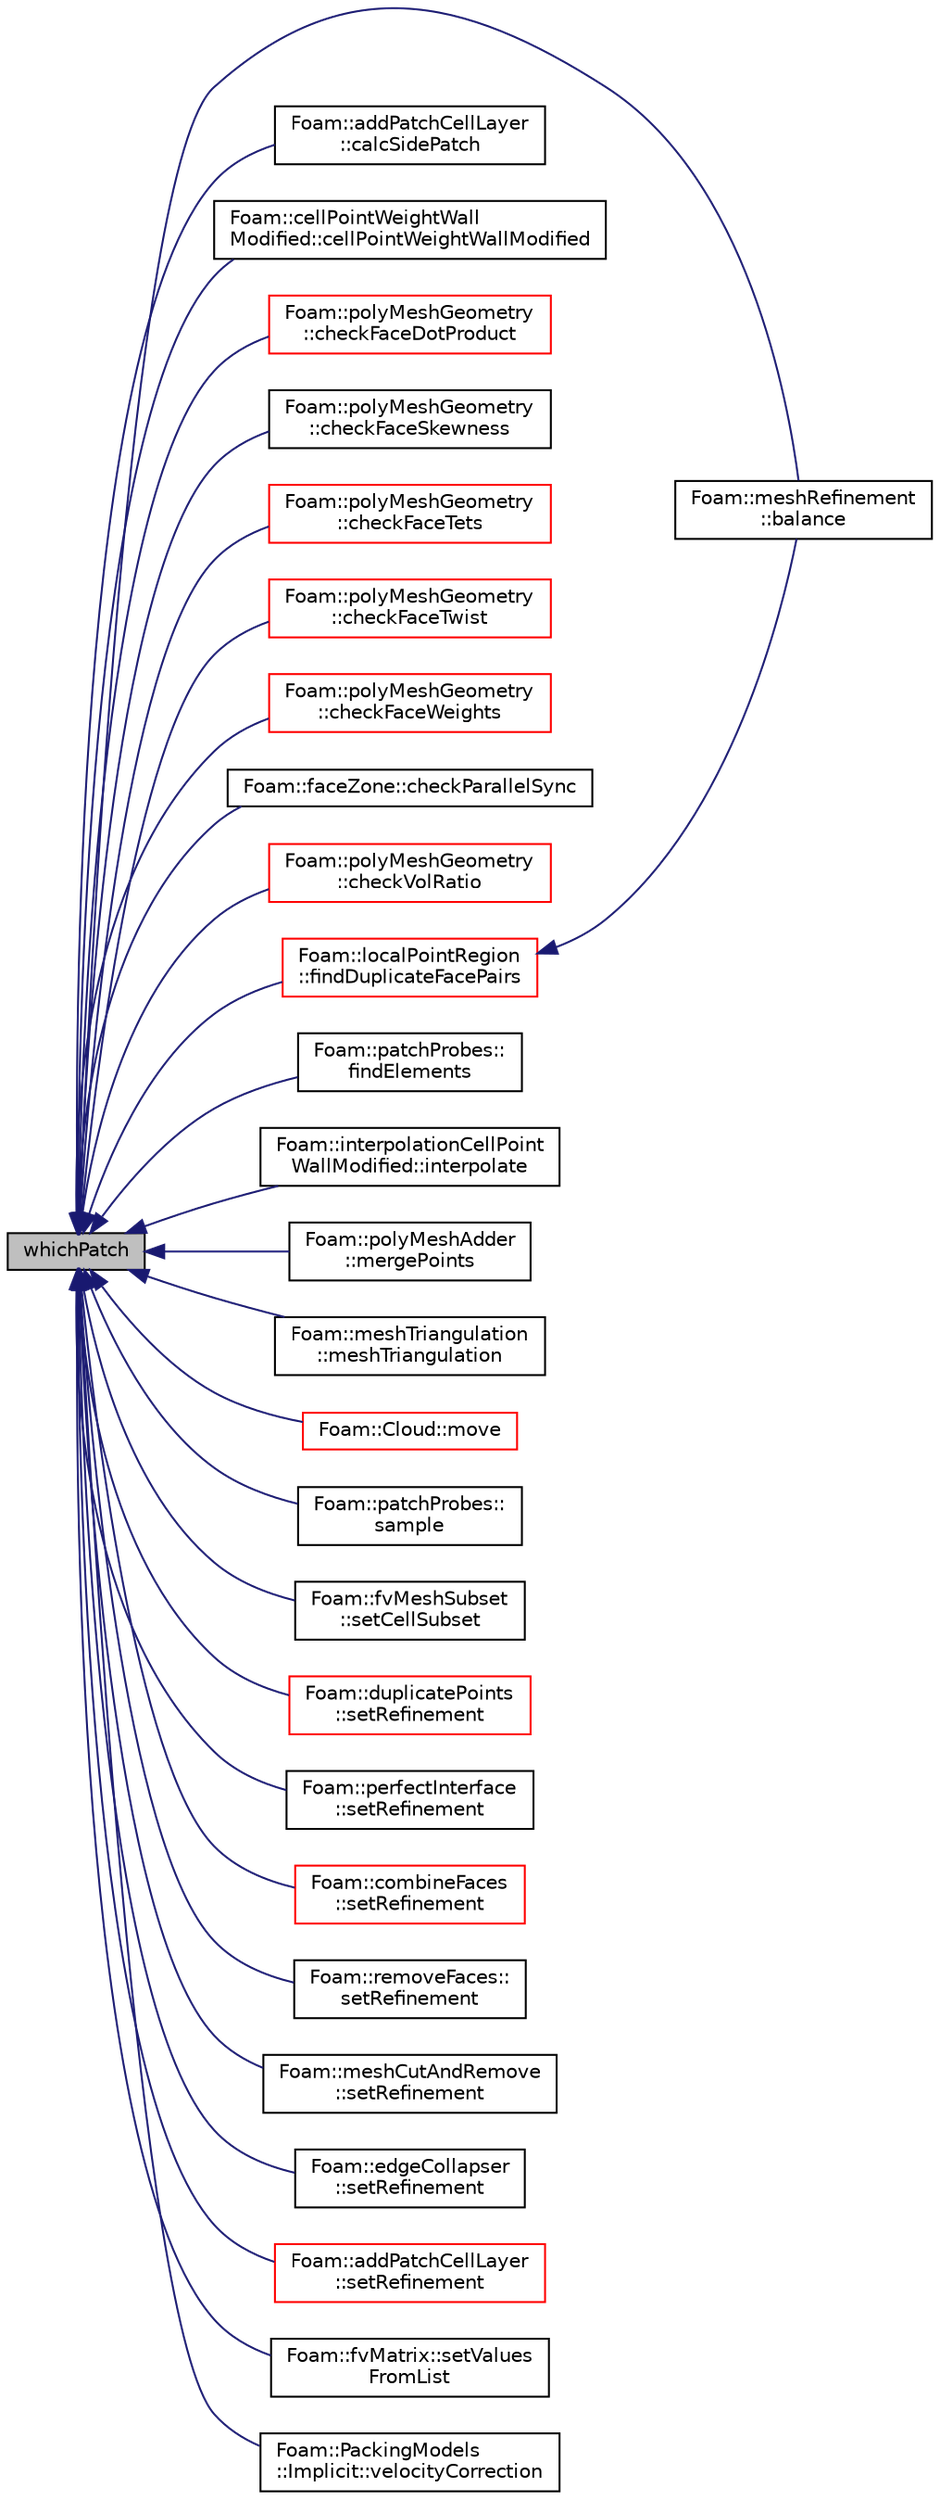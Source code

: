 digraph "whichPatch"
{
  bgcolor="transparent";
  edge [fontname="Helvetica",fontsize="10",labelfontname="Helvetica",labelfontsize="10"];
  node [fontname="Helvetica",fontsize="10",shape=record];
  rankdir="LR";
  Node1 [label="whichPatch",height=0.2,width=0.4,color="black", fillcolor="grey75", style="filled", fontcolor="black"];
  Node1 -> Node2 [dir="back",color="midnightblue",fontsize="10",style="solid",fontname="Helvetica"];
  Node2 [label="Foam::meshRefinement\l::balance",height=0.2,width=0.4,color="black",URL="$a01460.html#a64feb4b7a4116efb2111d5adf88b50a3",tooltip="Redecompose according to cell count. "];
  Node1 -> Node3 [dir="back",color="midnightblue",fontsize="10",style="solid",fontname="Helvetica"];
  Node3 [label="Foam::addPatchCellLayer\l::calcSidePatch",height=0.2,width=0.4,color="black",URL="$a00024.html#a25346f181e6f56df9a1839ff94eea581",tooltip="Boundary edges get extruded into boundary faces. Determine patch. "];
  Node1 -> Node4 [dir="back",color="midnightblue",fontsize="10",style="solid",fontname="Helvetica"];
  Node4 [label="Foam::cellPointWeightWall\lModified::cellPointWeightWallModified",height=0.2,width=0.4,color="black",URL="$a00221.html#ae27449acb90e35d7c47b4ed9ce220274",tooltip="Construct from components. "];
  Node1 -> Node5 [dir="back",color="midnightblue",fontsize="10",style="solid",fontname="Helvetica"];
  Node5 [label="Foam::polyMeshGeometry\l::checkFaceDotProduct",height=0.2,width=0.4,color="red",URL="$a01909.html#a5014e575335db939bc66eb2fe32ac48f",tooltip="See primitiveMesh. "];
  Node1 -> Node6 [dir="back",color="midnightblue",fontsize="10",style="solid",fontname="Helvetica"];
  Node6 [label="Foam::polyMeshGeometry\l::checkFaceSkewness",height=0.2,width=0.4,color="black",URL="$a01909.html#a2df259c9e50de61beac65c3757c224eb",tooltip="See primitiveMesh. "];
  Node1 -> Node7 [dir="back",color="midnightblue",fontsize="10",style="solid",fontname="Helvetica"];
  Node7 [label="Foam::polyMeshGeometry\l::checkFaceTets",height=0.2,width=0.4,color="red",URL="$a01909.html#ac78de3d27453106d3cf818bda3fd90f4",tooltip="See primitiveMesh. "];
  Node1 -> Node8 [dir="back",color="midnightblue",fontsize="10",style="solid",fontname="Helvetica"];
  Node8 [label="Foam::polyMeshGeometry\l::checkFaceTwist",height=0.2,width=0.4,color="red",URL="$a01909.html#a1d15f5f7fdae54e4c34b03a0462cd535",tooltip="Triangle (from face-centre decomposition) normal v.s. "];
  Node1 -> Node9 [dir="back",color="midnightblue",fontsize="10",style="solid",fontname="Helvetica"];
  Node9 [label="Foam::polyMeshGeometry\l::checkFaceWeights",height=0.2,width=0.4,color="red",URL="$a01909.html#a6dbbfaac834107f888c95c13272d8d8a",tooltip="Interpolation weights (0.5 for regular mesh) "];
  Node1 -> Node10 [dir="back",color="midnightblue",fontsize="10",style="solid",fontname="Helvetica"];
  Node10 [label="Foam::faceZone::checkParallelSync",height=0.2,width=0.4,color="black",URL="$a00735.html#a490c98638239707d88ebb005c84997cf",tooltip="Check whether all procs have faces synchronised. Return. "];
  Node1 -> Node11 [dir="back",color="midnightblue",fontsize="10",style="solid",fontname="Helvetica"];
  Node11 [label="Foam::polyMeshGeometry\l::checkVolRatio",height=0.2,width=0.4,color="red",URL="$a01909.html#aa63d73334ea3f55a0fd59896924c6eb5",tooltip="Cell volume ratio of neighbouring cells (1 for regular mesh) "];
  Node1 -> Node12 [dir="back",color="midnightblue",fontsize="10",style="solid",fontname="Helvetica"];
  Node12 [label="Foam::localPointRegion\l::findDuplicateFacePairs",height=0.2,width=0.4,color="red",URL="$a01369.html#ada4b8f94bf6f76d8d4342d0d169ce358",tooltip="Helper routine to find all baffles (two boundary faces. "];
  Node12 -> Node2 [dir="back",color="midnightblue",fontsize="10",style="solid",fontname="Helvetica"];
  Node1 -> Node13 [dir="back",color="midnightblue",fontsize="10",style="solid",fontname="Helvetica"];
  Node13 [label="Foam::patchProbes::\lfindElements",height=0.2,width=0.4,color="black",URL="$a01800.html#a852f621399b6ee1f3467e69a1d5fe8b4",tooltip="Find elements containing patchProbes. "];
  Node1 -> Node14 [dir="back",color="midnightblue",fontsize="10",style="solid",fontname="Helvetica"];
  Node14 [label="Foam::interpolationCellPoint\lWallModified::interpolate",height=0.2,width=0.4,color="black",URL="$a01148.html#a4a56ec9409ef523b3d284d4a8b1866c4",tooltip="Interpolate field to the given point in the tetrahedron. "];
  Node1 -> Node15 [dir="back",color="midnightblue",fontsize="10",style="solid",fontname="Helvetica"];
  Node15 [label="Foam::polyMeshAdder\l::mergePoints",height=0.2,width=0.4,color="black",URL="$a01906.html#a4a56041144898b62dd90a030e2143d1a",tooltip="Helper: Merge points. "];
  Node1 -> Node16 [dir="back",color="midnightblue",fontsize="10",style="solid",fontname="Helvetica"];
  Node16 [label="Foam::meshTriangulation\l::meshTriangulation",height=0.2,width=0.4,color="black",URL="$a01468.html#adc26bbba53e9c1d772cb4c2807351802",tooltip="Construct from selected mesh cell and region number to be used. "];
  Node1 -> Node17 [dir="back",color="midnightblue",fontsize="10",style="solid",fontname="Helvetica"];
  Node17 [label="Foam::Cloud::move",height=0.2,width=0.4,color="red",URL="$a00277.html#a1aa654ad94ec7ea9f8cbfd730b2bb2ce",tooltip="Move the particles. "];
  Node1 -> Node18 [dir="back",color="midnightblue",fontsize="10",style="solid",fontname="Helvetica"];
  Node18 [label="Foam::patchProbes::\lsample",height=0.2,width=0.4,color="black",URL="$a01800.html#aa9cfcb0c05cd2a39f506c5950a320172"];
  Node1 -> Node19 [dir="back",color="midnightblue",fontsize="10",style="solid",fontname="Helvetica"];
  Node19 [label="Foam::fvMeshSubset\l::setCellSubset",height=0.2,width=0.4,color="black",URL="$a00873.html#a7007bf1daafcf75caa93fdb67143236e",tooltip="Set the subset. Create \"oldInternalFaces\" patch for exposed. "];
  Node1 -> Node20 [dir="back",color="midnightblue",fontsize="10",style="solid",fontname="Helvetica"];
  Node20 [label="Foam::duplicatePoints\l::setRefinement",height=0.2,width=0.4,color="red",URL="$a00586.html#a159a54964aa4001ff24e9fb05834750a",tooltip="Play commands into polyTopoChange to duplicate points. Gets. "];
  Node1 -> Node21 [dir="back",color="midnightblue",fontsize="10",style="solid",fontname="Helvetica"];
  Node21 [label="Foam::perfectInterface\l::setRefinement",height=0.2,width=0.4,color="black",URL="$a01820.html#a9127fcee3341a601c9d07bee5d1e3738",tooltip="Insert the layer addition/removal instructions. "];
  Node1 -> Node22 [dir="back",color="midnightblue",fontsize="10",style="solid",fontname="Helvetica"];
  Node22 [label="Foam::combineFaces\l::setRefinement",height=0.2,width=0.4,color="red",URL="$a00317.html#a67d2bb0d6cac2b27ae250df417ef6942",tooltip="Play commands into polyTopoChange to combine faces. Gets. "];
  Node1 -> Node23 [dir="back",color="midnightblue",fontsize="10",style="solid",fontname="Helvetica"];
  Node23 [label="Foam::removeFaces::\lsetRefinement",height=0.2,width=0.4,color="black",URL="$a02146.html#ab93e03b88d5ddae1a2a9b101a73f01e6",tooltip="Play commands into polyTopoChange to remove faces. "];
  Node1 -> Node24 [dir="back",color="midnightblue",fontsize="10",style="solid",fontname="Helvetica"];
  Node24 [label="Foam::meshCutAndRemove\l::setRefinement",height=0.2,width=0.4,color="black",URL="$a01451.html#a5b289474e53287a9460c322f12434dec",tooltip="Do actual cutting with cut description. Inserts mesh changes. "];
  Node1 -> Node25 [dir="back",color="midnightblue",fontsize="10",style="solid",fontname="Helvetica"];
  Node25 [label="Foam::edgeCollapser\l::setRefinement",height=0.2,width=0.4,color="black",URL="$a00607.html#a9b80e891413d76aa1324fdd6c9e58c64",tooltip="Play commands into polyTopoChange to create mesh. "];
  Node1 -> Node26 [dir="back",color="midnightblue",fontsize="10",style="solid",fontname="Helvetica"];
  Node26 [label="Foam::addPatchCellLayer\l::setRefinement",height=0.2,width=0.4,color="red",URL="$a00024.html#a9488cb0518f21b76444c508cc9658d64",tooltip="Play commands into polyTopoChange to create layers on top. "];
  Node1 -> Node27 [dir="back",color="midnightblue",fontsize="10",style="solid",fontname="Helvetica"];
  Node27 [label="Foam::fvMatrix::setValues\lFromList",height=0.2,width=0.4,color="black",URL="$a00867.html#ae2373f8bf20e55920fbe1157213a9858",tooltip="Set solution in given cells to the specified values. "];
  Node1 -> Node28 [dir="back",color="midnightblue",fontsize="10",style="solid",fontname="Helvetica"];
  Node28 [label="Foam::PackingModels\l::Implicit::velocityCorrection",height=0.2,width=0.4,color="black",URL="$a01031.html#a6fe8daab57be811150eebf6ce02db4cb",tooltip="Calculate the velocity correction. "];
}
